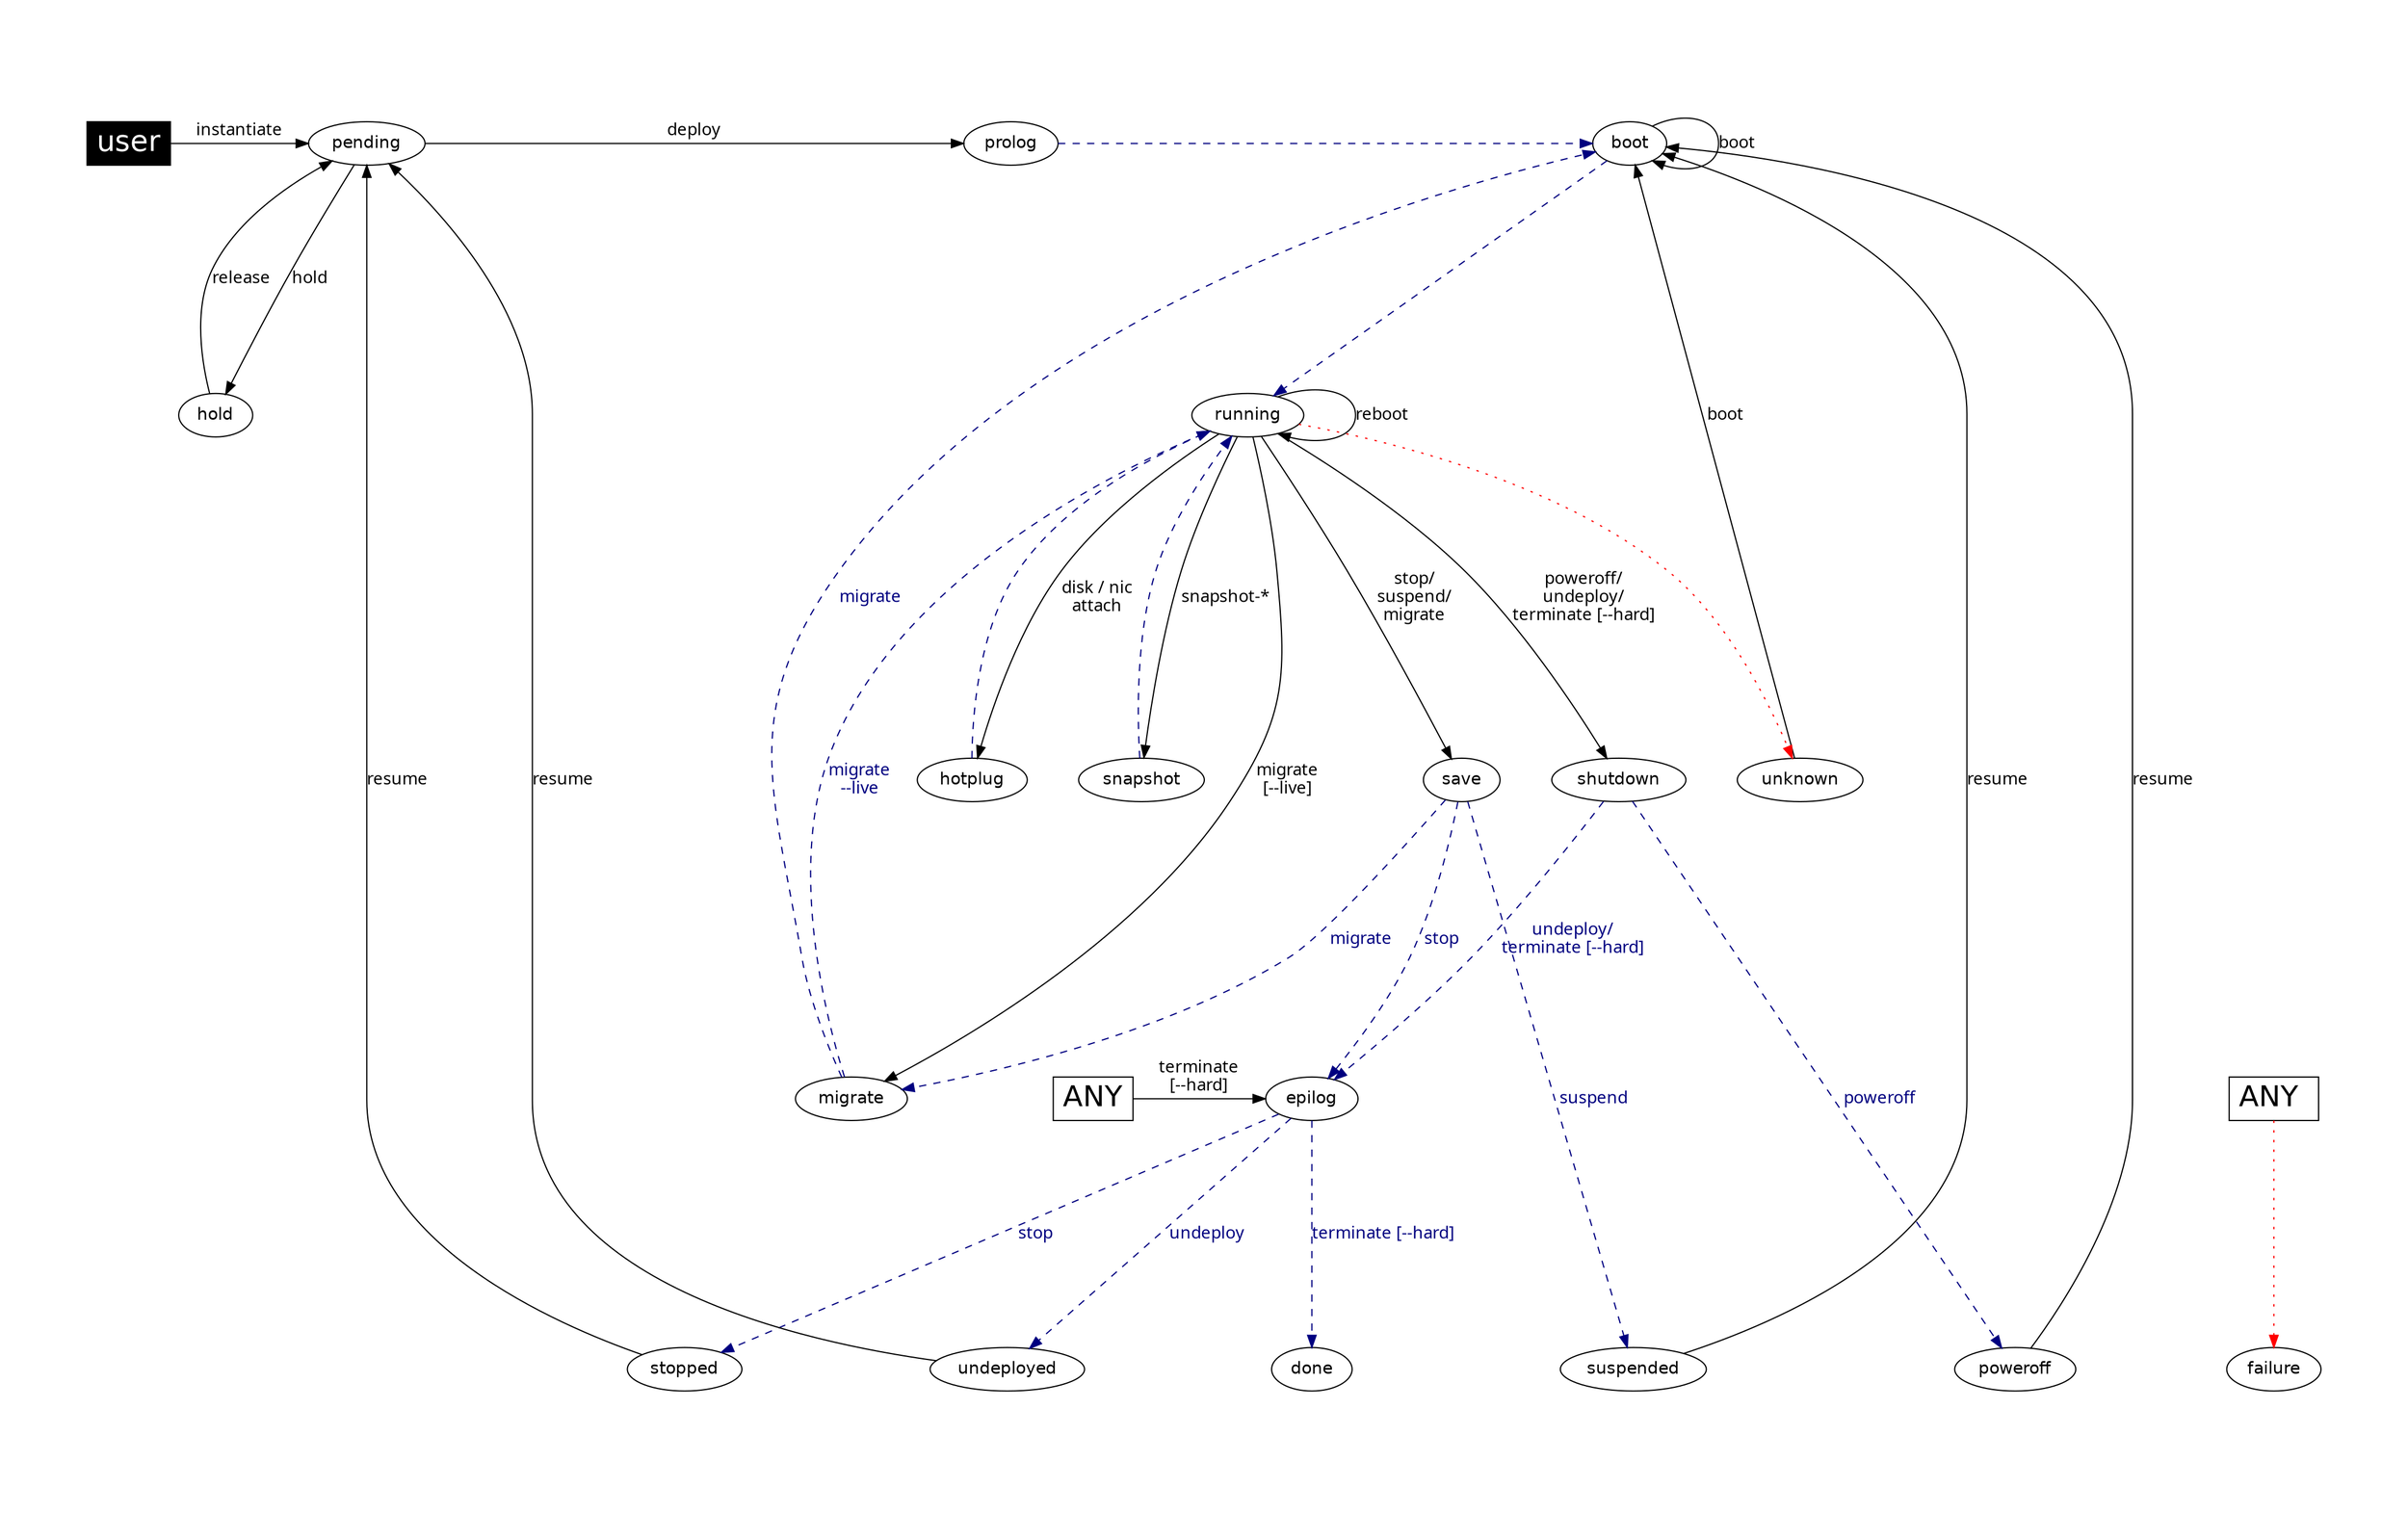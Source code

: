 

digraph OpenNebula {
    graph [
        nodesep= 0.6,
        ratio=0.6,
        pad=1,
    ];

    node [fontname="Helvetica"];
    edge [fontname="Menlo"];
    
    user [
        fillcolor="black",
        style="filled", shape="box",
        fontcolor="white", fontsize= "24.0"];

    ANY [ shape="box", fontsize= "24.0" ];
    "ANY " [ shape="box", fontsize= "24.0" ];

    #subgraph { rank = min; user}
    #subgraph { rank = same; pending; hold; color="white"}

    subgraph { rank = same; user; pending; prolog; boot; color="white"}

    subgraph { rank = same; save; shutdown; unknown; hotplug; snapshot;
        color="white" }
    subgraph { rank = same; epilog; migrate; ANY; color="white" }
    subgraph { rank = max; suspended; done; failure; stopped; poweroff; undeployed; color="white" }

#   create
    user -> pending [label="instantiate"];

#   deploy
    pending     -> prolog [label="deploy"];
    prolog      -> boot [style="dashed", color="navy", fontcolor="navy"];
    boot        -> running [style="dashed", color="navy", fontcolor="navy"];

#   terminate
    #running     -> shutdown [label="terminate [--hard]"];
    shutdown    -> epilog [label="undeploy/\nterminate [--hard]", style="dashed", color="navy", fontcolor="navy"];
    epilog      -> done [label="terminate [--hard]", style="dashed", color="navy", fontcolor="navy"];

#   poweroff
    running     -> shutdown [label="poweroff/\nundeploy/\nterminate [--hard]"];
    shutdown    -> poweroff [label="poweroff", style="dashed", color="navy", fontcolor="navy"];

#   livemigrate
    running     -> migrate [label="migrate\n[--live]"];
    migrate     -> running [label="migrate\n--live", style="dashed", color="navy", fontcolor="navy"];

#   migrate
    #running     -> save [label="migrate"];
    save        -> migrate [label="migrate", style="dashed", color="navy", fontcolor="navy"];
    migrate     -> boot [label="migrate", style="dashed", color="navy", fontcolor="navy"];

#   hold
    pending     -> hold [label="hold"];

#   release
    hold        -> pending [label="release"];

#   stop
    running     -> save [label="stop/\nsuspend/\nmigrate"];
    save        -> epilog [label="stop", style="dashed", color="navy", fontcolor="navy"];
    epilog      -> stopped [label="stop", style="dashed", color="navy", fontcolor="navy"];

#   undeploy
    #running     -> shutdown [label="undeploy"];
    #shutdown    -> epilog [label="undeploy", style="dashed", color="navy", fontcolor="navy"];
    epilog      -> undeployed [label="undeploy", style="dashed", color="navy", fontcolor="navy"];

#   suspend
    #running     -> save [label="suspend"];
    save        -> suspended [label="suspend", style="dashed", color="navy", fontcolor="navy"];

#   resume
    stopped     -> pending [label="resume"];
    undeployed  -> pending [label="resume"];
    suspended   -> boot [label="resume"];
    poweroff    -> boot [label="resume"];

#   delete
    ANY         -> epilog [label="terminate\n[--hard]"];

#   restart
    unknown     -> boot [label="boot"];
    boot        -> boot [label="boot"];

#   reboot
    running     -> running [label="reboot"];

#   disk-attach nic-attach
#    running     -> hotplug [label="disk / nic -\n attach / detach"]
    running     -> hotplug [label="disk / nic\nattach"]
    hotplug     -> running [style="dashed", color="navy", fontcolor="navy"];

#   snapshot
    running     -> snapshot [label="snapshot-*"]
    snapshot    -> running [style="dashed", color="navy", fontcolor="navy"];

#   failures and misc.
    "ANY "  -> failure [style="dotted", color="red"];

    running -> unknown [style="dotted", color="red"];
    #unknown -> running [style="dashed", color="navy", fontcolor="navy"];
}
